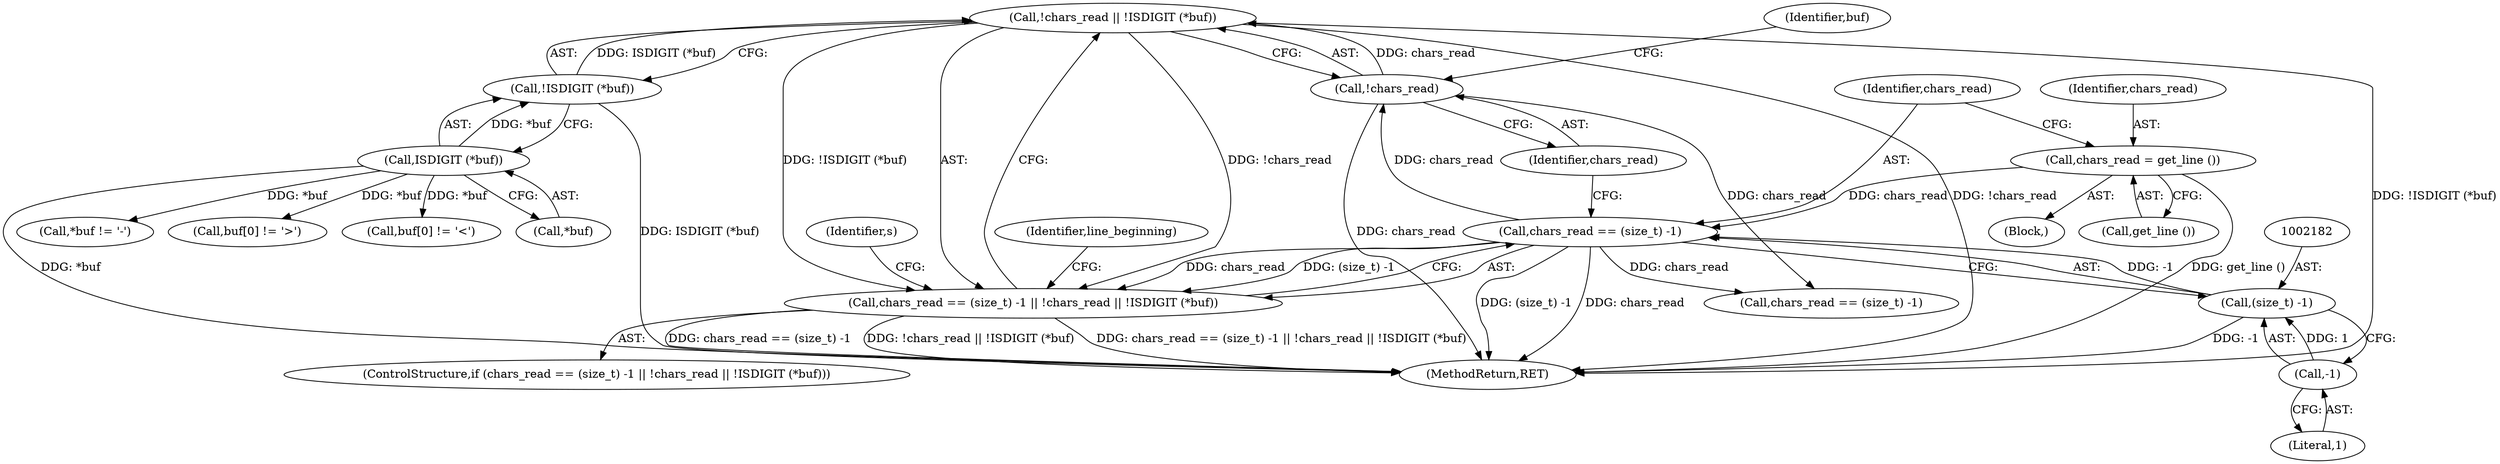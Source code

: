 digraph "0_savannah_0c08d7a902c6fdd49b704623a12d8d672ef18944@API" {
"1002185" [label="(Call,!chars_read || !ISDIGIT (*buf))"];
"1002186" [label="(Call,!chars_read)"];
"1002179" [label="(Call,chars_read == (size_t) -1)"];
"1002174" [label="(Call,chars_read = get_line ())"];
"1002181" [label="(Call,(size_t) -1)"];
"1002183" [label="(Call,-1)"];
"1002188" [label="(Call,!ISDIGIT (*buf))"];
"1002189" [label="(Call,ISDIGIT (*buf))"];
"1002178" [label="(Call,chars_read == (size_t) -1 || !chars_read || !ISDIGIT (*buf))"];
"1002190" [label="(Call,*buf)"];
"1002772" [label="(MethodReturn,RET)"];
"1002187" [label="(Identifier,chars_read)"];
"1002198" [label="(Call,chars_read == (size_t) -1)"];
"1002189" [label="(Call,ISDIGIT (*buf))"];
"1002186" [label="(Call,!chars_read)"];
"1002194" [label="(Identifier,line_beginning)"];
"1002177" [label="(ControlStructure,if (chars_read == (size_t) -1 || !chars_read || !ISDIGIT (*buf)))"];
"1002184" [label="(Literal,1)"];
"1002180" [label="(Identifier,chars_read)"];
"1002179" [label="(Call,chars_read == (size_t) -1)"];
"1002178" [label="(Call,chars_read == (size_t) -1 || !chars_read || !ISDIGIT (*buf))"];
"1002185" [label="(Call,!chars_read || !ISDIGIT (*buf))"];
"1002183" [label="(Call,-1)"];
"1002159" [label="(Block,)"];
"1002425" [label="(Call,buf[0] != '<')"];
"1002191" [label="(Identifier,buf)"];
"1002208" [label="(Identifier,s)"];
"1002188" [label="(Call,!ISDIGIT (*buf))"];
"1002181" [label="(Call,(size_t) -1)"];
"1002176" [label="(Call,get_line ())"];
"1002174" [label="(Call,chars_read = get_line ())"];
"1002523" [label="(Call,*buf != '-')"];
"1002175" [label="(Identifier,chars_read)"];
"1002607" [label="(Call,buf[0] != '>')"];
"1002185" -> "1002178"  [label="AST: "];
"1002185" -> "1002186"  [label="CFG: "];
"1002185" -> "1002188"  [label="CFG: "];
"1002186" -> "1002185"  [label="AST: "];
"1002188" -> "1002185"  [label="AST: "];
"1002178" -> "1002185"  [label="CFG: "];
"1002185" -> "1002772"  [label="DDG: !chars_read"];
"1002185" -> "1002772"  [label="DDG: !ISDIGIT (*buf)"];
"1002185" -> "1002178"  [label="DDG: !chars_read"];
"1002185" -> "1002178"  [label="DDG: !ISDIGIT (*buf)"];
"1002186" -> "1002185"  [label="DDG: chars_read"];
"1002188" -> "1002185"  [label="DDG: ISDIGIT (*buf)"];
"1002186" -> "1002187"  [label="CFG: "];
"1002187" -> "1002186"  [label="AST: "];
"1002191" -> "1002186"  [label="CFG: "];
"1002186" -> "1002772"  [label="DDG: chars_read"];
"1002179" -> "1002186"  [label="DDG: chars_read"];
"1002186" -> "1002198"  [label="DDG: chars_read"];
"1002179" -> "1002178"  [label="AST: "];
"1002179" -> "1002181"  [label="CFG: "];
"1002180" -> "1002179"  [label="AST: "];
"1002181" -> "1002179"  [label="AST: "];
"1002187" -> "1002179"  [label="CFG: "];
"1002178" -> "1002179"  [label="CFG: "];
"1002179" -> "1002772"  [label="DDG: (size_t) -1"];
"1002179" -> "1002772"  [label="DDG: chars_read"];
"1002179" -> "1002178"  [label="DDG: chars_read"];
"1002179" -> "1002178"  [label="DDG: (size_t) -1"];
"1002174" -> "1002179"  [label="DDG: chars_read"];
"1002181" -> "1002179"  [label="DDG: -1"];
"1002179" -> "1002198"  [label="DDG: chars_read"];
"1002174" -> "1002159"  [label="AST: "];
"1002174" -> "1002176"  [label="CFG: "];
"1002175" -> "1002174"  [label="AST: "];
"1002176" -> "1002174"  [label="AST: "];
"1002180" -> "1002174"  [label="CFG: "];
"1002174" -> "1002772"  [label="DDG: get_line ()"];
"1002181" -> "1002183"  [label="CFG: "];
"1002182" -> "1002181"  [label="AST: "];
"1002183" -> "1002181"  [label="AST: "];
"1002181" -> "1002772"  [label="DDG: -1"];
"1002183" -> "1002181"  [label="DDG: 1"];
"1002183" -> "1002184"  [label="CFG: "];
"1002184" -> "1002183"  [label="AST: "];
"1002188" -> "1002189"  [label="CFG: "];
"1002189" -> "1002188"  [label="AST: "];
"1002188" -> "1002772"  [label="DDG: ISDIGIT (*buf)"];
"1002189" -> "1002188"  [label="DDG: *buf"];
"1002189" -> "1002190"  [label="CFG: "];
"1002190" -> "1002189"  [label="AST: "];
"1002189" -> "1002772"  [label="DDG: *buf"];
"1002189" -> "1002425"  [label="DDG: *buf"];
"1002189" -> "1002523"  [label="DDG: *buf"];
"1002189" -> "1002607"  [label="DDG: *buf"];
"1002178" -> "1002177"  [label="AST: "];
"1002194" -> "1002178"  [label="CFG: "];
"1002208" -> "1002178"  [label="CFG: "];
"1002178" -> "1002772"  [label="DDG: chars_read == (size_t) -1 || !chars_read || !ISDIGIT (*buf)"];
"1002178" -> "1002772"  [label="DDG: chars_read == (size_t) -1"];
"1002178" -> "1002772"  [label="DDG: !chars_read || !ISDIGIT (*buf)"];
}
